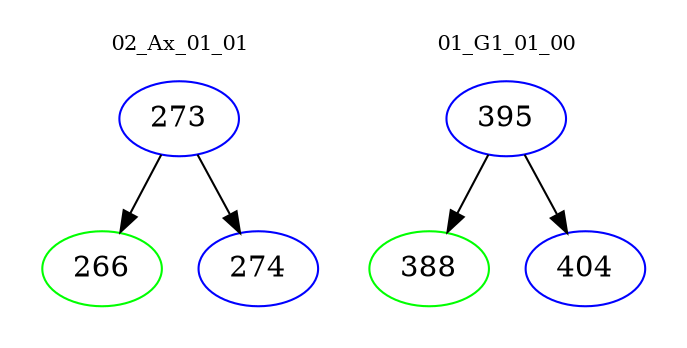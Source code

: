 digraph{
subgraph cluster_0 {
color = white
label = "02_Ax_01_01";
fontsize=10;
T0_273 [label="273", color="blue"]
T0_273 -> T0_266 [color="black"]
T0_266 [label="266", color="green"]
T0_273 -> T0_274 [color="black"]
T0_274 [label="274", color="blue"]
}
subgraph cluster_1 {
color = white
label = "01_G1_01_00";
fontsize=10;
T1_395 [label="395", color="blue"]
T1_395 -> T1_388 [color="black"]
T1_388 [label="388", color="green"]
T1_395 -> T1_404 [color="black"]
T1_404 [label="404", color="blue"]
}
}

